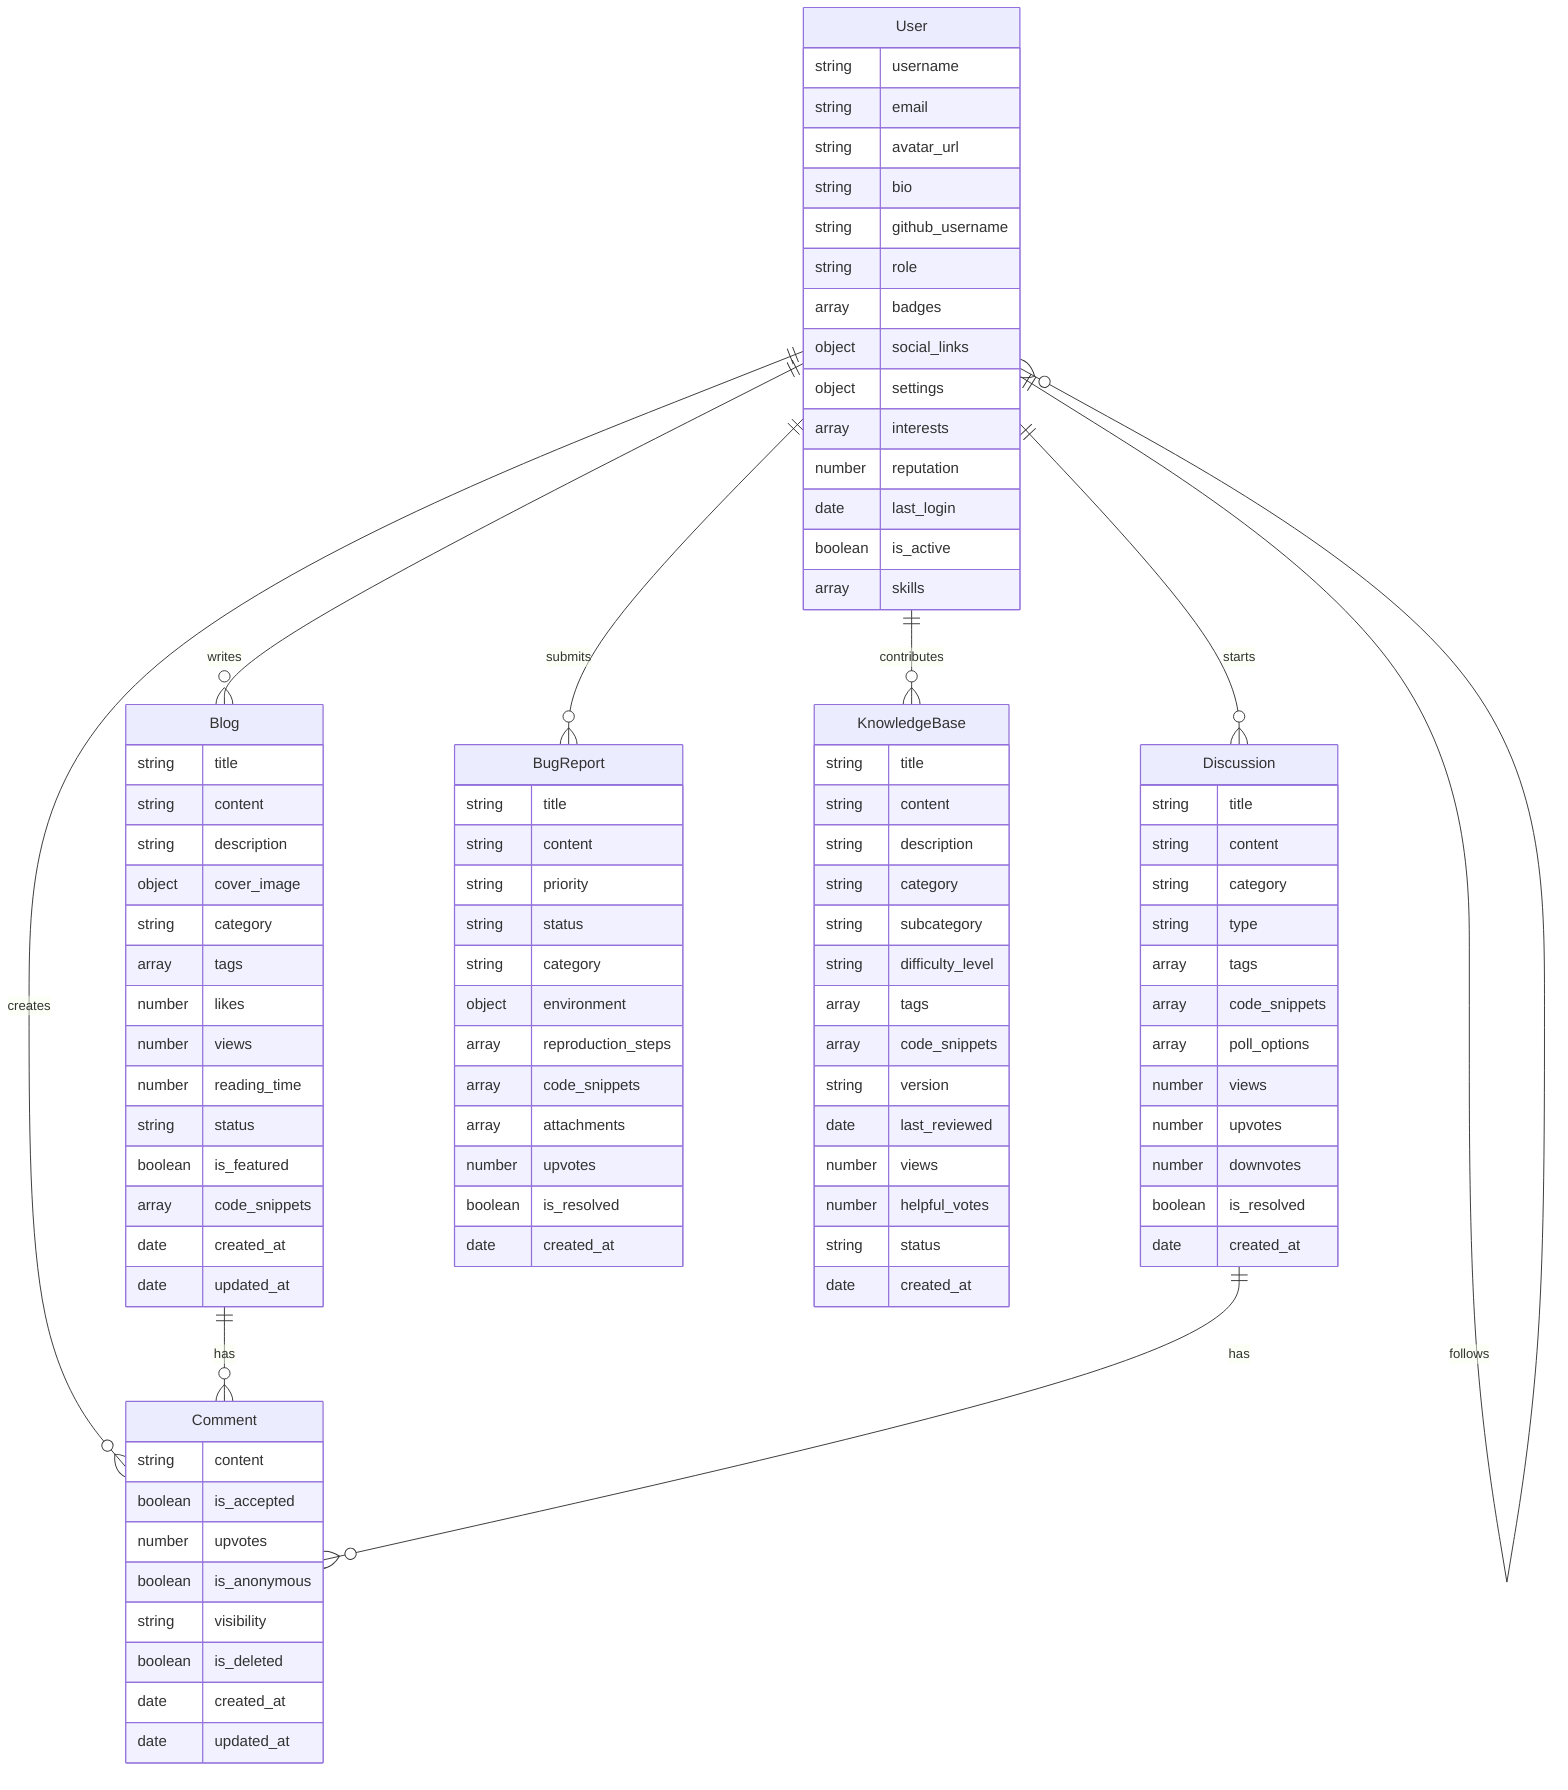 erDiagram
    User ||--o{ Blog : writes
    User ||--o{ Comment : creates
    User ||--o{ Discussion : starts
    User ||--o{ BugReport : submits
    User ||--o{ KnowledgeBase : contributes
    User ||--o{ User : follows

    Blog ||--o{ Comment : has
    Blog {
        string title
        string content
        string description
        object cover_image
        string category
        array tags
        number likes
        number views
        number reading_time
        string status
        boolean is_featured
        array code_snippets
        date created_at
        date updated_at
    }

    Comment {
        string content
        boolean is_accepted
        number upvotes
        boolean is_anonymous
        string visibility
        boolean is_deleted
        date created_at
        date updated_at
    }

    Discussion ||--o{ Comment : has
    Discussion {
        string title
        string content
        string category
        string type
        array tags
        array code_snippets
        array poll_options
        number views
        number upvotes
        number downvotes
        boolean is_resolved
        date created_at
    }

    BugReport {
        string title
        string content
        string priority
        string status
        string category
        object environment
        array reproduction_steps
        array code_snippets
        array attachments
        number upvotes
        boolean is_resolved
        date created_at
    }

    KnowledgeBase {
        string title
        string content
        string description
        string category
        string subcategory
        string difficulty_level
        array tags
        array code_snippets
        string version
        date last_reviewed
        number views
        number helpful_votes
        string status
        date created_at
    }

    User {
        string username
        string email
        string avatar_url
        string bio
        string github_username
        string role
        array badges
        object social_links
        object settings
        array interests
        number reputation
        date last_login
        boolean is_active
        array skills
    }